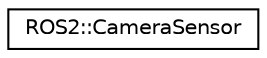 digraph "Graphical Class Hierarchy"
{
 // LATEX_PDF_SIZE
  edge [fontname="Helvetica",fontsize="10",labelfontname="Helvetica",labelfontsize="10"];
  node [fontname="Helvetica",fontsize="10",shape=record];
  rankdir="LR";
  Node0 [label="ROS2::CameraSensor",height=0.2,width=0.4,color="black", fillcolor="white", style="filled",URL="$class_r_o_s2_1_1_camera_sensor.html",tooltip=" "];
}
